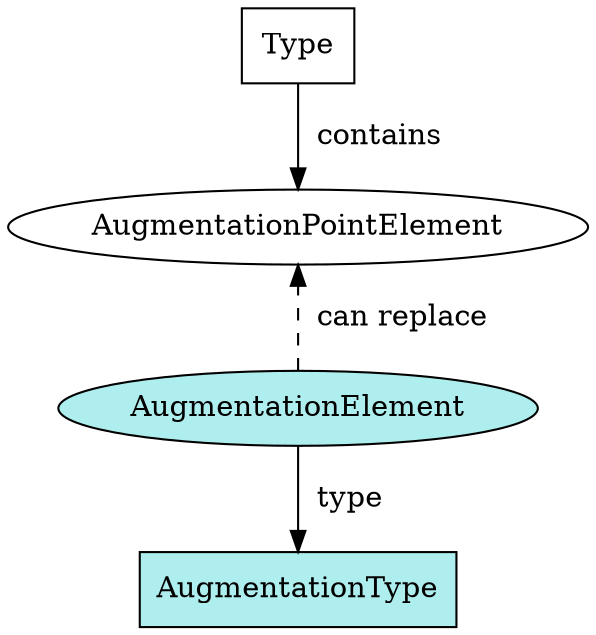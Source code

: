 
digraph {

  rankdir="TB";

  nc [label="Type" shape=rect];
  augPoint [label="AugmentationPointElement"];

  augElt [label="AugmentationElement" style="filled" fillcolor="paleturquoise"];
  augType [label="AugmentationType" shape=rect style="filled" fillcolor="paleturquoise"];

  nc -> augPoint [label="  contains"];

  augElt -> augPoint [label="  can replace" style=dashed];
  augElt -> augType [label="  type"];

  { rank=source nc }
  augPoint ->
  { rank=same augElt } [style=invis]
}

